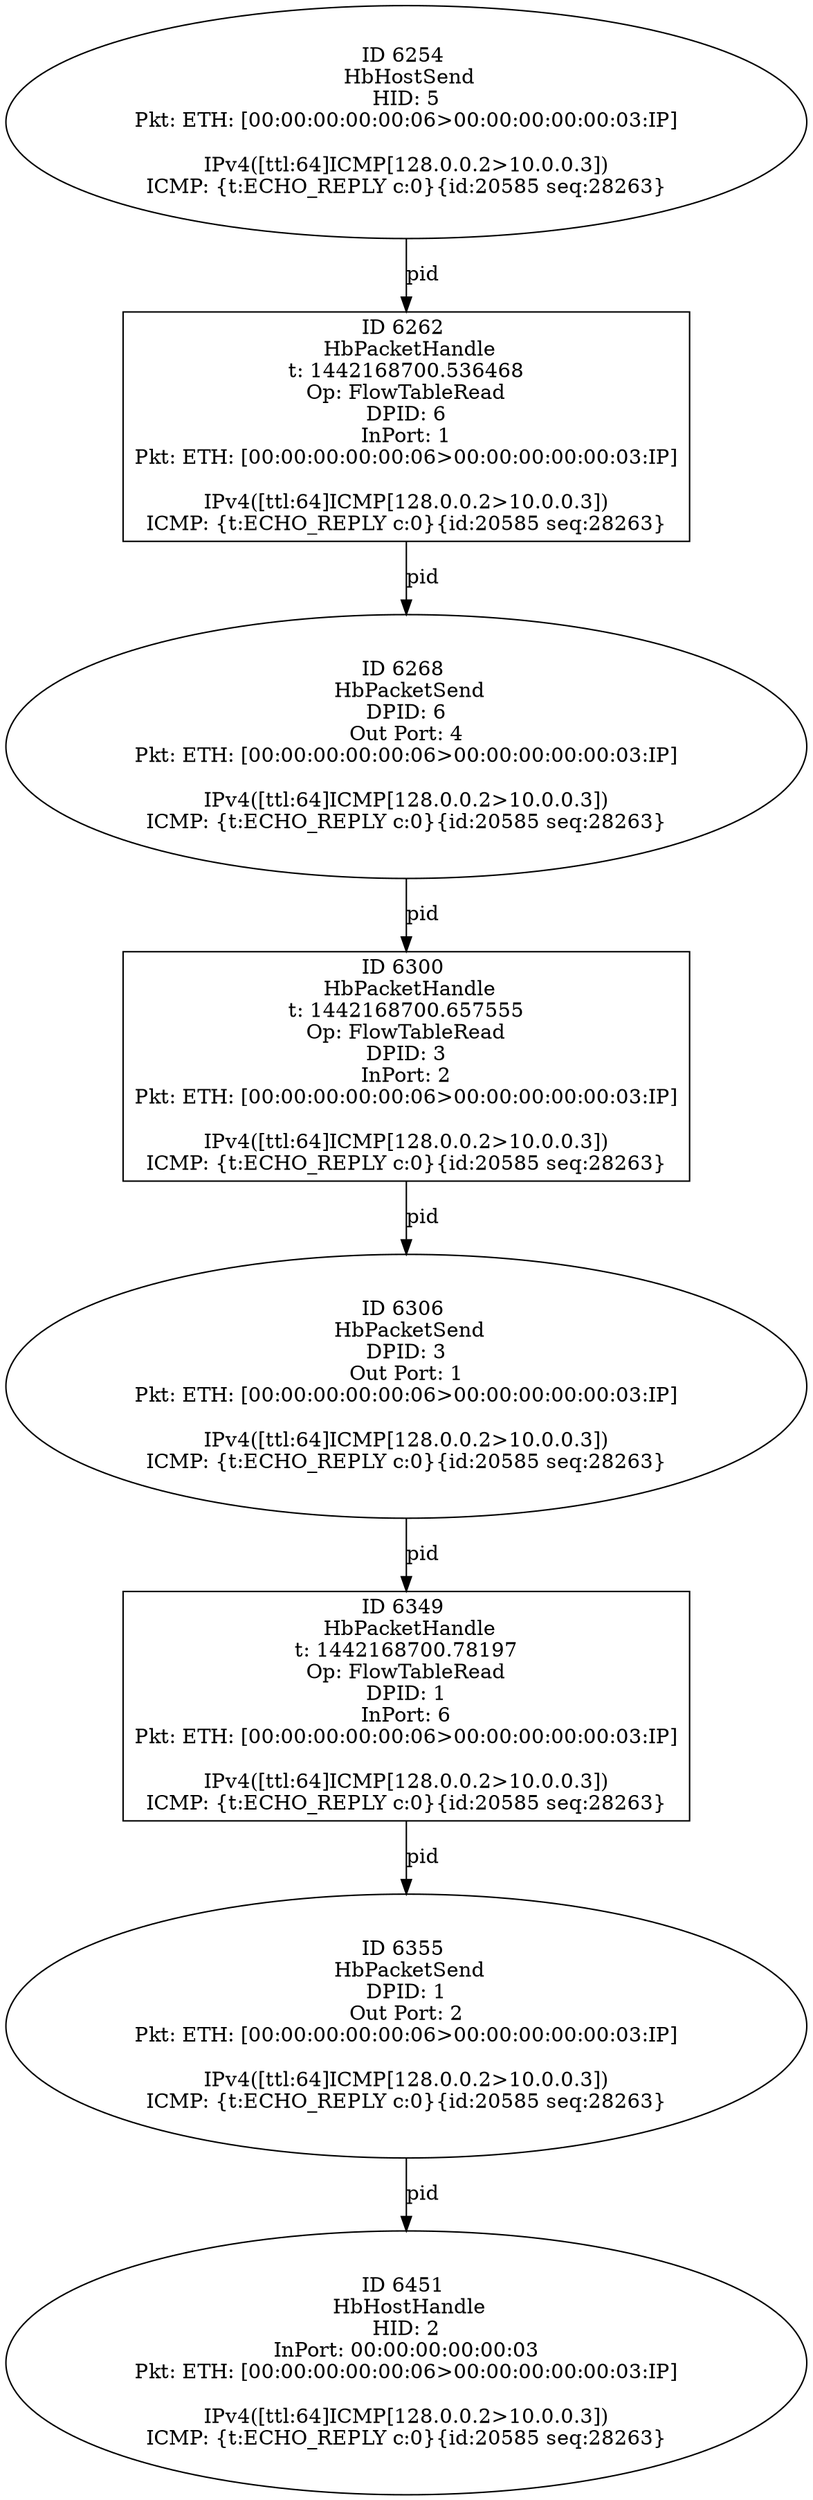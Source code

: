 strict digraph G {
6306 [shape=oval, event=<hb_events.HbPacketSend object at 0x108206b90>, label="ID 6306 
 HbPacketSend
DPID: 3
Out Port: 1
Pkt: ETH: [00:00:00:00:00:06>00:00:00:00:00:03:IP]

IPv4([ttl:64]ICMP[128.0.0.2>10.0.0.3])
ICMP: {t:ECHO_REPLY c:0}{id:20585 seq:28263}"];
6355 [shape=oval, event=<hb_events.HbPacketSend object at 0x10822ae50>, label="ID 6355 
 HbPacketSend
DPID: 1
Out Port: 2
Pkt: ETH: [00:00:00:00:00:06>00:00:00:00:00:03:IP]

IPv4([ttl:64]ICMP[128.0.0.2>10.0.0.3])
ICMP: {t:ECHO_REPLY c:0}{id:20585 seq:28263}"];
6300 [shape=box, event=<hb_events.HbPacketHandle object at 0x1081fe210>, label="ID 6300 
 HbPacketHandle
t: 1442168700.657555
Op: FlowTableRead
DPID: 3
InPort: 2
Pkt: ETH: [00:00:00:00:00:06>00:00:00:00:00:03:IP]

IPv4([ttl:64]ICMP[128.0.0.2>10.0.0.3])
ICMP: {t:ECHO_REPLY c:0}{id:20585 seq:28263}"];
6349 [shape=box, event=<hb_events.HbPacketHandle object at 0x10823d050>, label="ID 6349 
 HbPacketHandle
t: 1442168700.78197
Op: FlowTableRead
DPID: 1
InPort: 6
Pkt: ETH: [00:00:00:00:00:06>00:00:00:00:00:03:IP]

IPv4([ttl:64]ICMP[128.0.0.2>10.0.0.3])
ICMP: {t:ECHO_REPLY c:0}{id:20585 seq:28263}"];
6254 [shape=oval, event=<hb_events.HbHostSend object at 0x1081d4b50>, label="ID 6254 
 HbHostSend
HID: 5
Pkt: ETH: [00:00:00:00:00:06>00:00:00:00:00:03:IP]

IPv4([ttl:64]ICMP[128.0.0.2>10.0.0.3])
ICMP: {t:ECHO_REPLY c:0}{id:20585 seq:28263}"];
6451 [shape=oval, event=<hb_events.HbHostHandle object at 0x10827f890>, label="ID 6451 
 HbHostHandle
HID: 2
InPort: 00:00:00:00:00:03
Pkt: ETH: [00:00:00:00:00:06>00:00:00:00:00:03:IP]

IPv4([ttl:64]ICMP[128.0.0.2>10.0.0.3])
ICMP: {t:ECHO_REPLY c:0}{id:20585 seq:28263}"];
6262 [shape=box, event=<hb_events.HbPacketHandle object at 0x1081e13d0>, label="ID 6262 
 HbPacketHandle
t: 1442168700.536468
Op: FlowTableRead
DPID: 6
InPort: 1
Pkt: ETH: [00:00:00:00:00:06>00:00:00:00:00:03:IP]

IPv4([ttl:64]ICMP[128.0.0.2>10.0.0.3])
ICMP: {t:ECHO_REPLY c:0}{id:20585 seq:28263}"];
6268 [shape=oval, event=<hb_events.HbPacketSend object at 0x1081e8c10>, label="ID 6268 
 HbPacketSend
DPID: 6
Out Port: 4
Pkt: ETH: [00:00:00:00:00:06>00:00:00:00:00:03:IP]

IPv4([ttl:64]ICMP[128.0.0.2>10.0.0.3])
ICMP: {t:ECHO_REPLY c:0}{id:20585 seq:28263}"];
6306 -> 6349  [rel=pid, label=pid];
6355 -> 6451  [rel=pid, label=pid];
6268 -> 6300  [rel=pid, label=pid];
6349 -> 6355  [rel=pid, label=pid];
6254 -> 6262  [rel=pid, label=pid];
6262 -> 6268  [rel=pid, label=pid];
6300 -> 6306  [rel=pid, label=pid];
}
